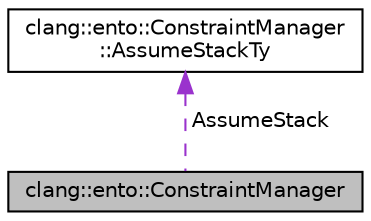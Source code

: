 digraph "clang::ento::ConstraintManager"
{
 // LATEX_PDF_SIZE
  bgcolor="transparent";
  edge [fontname="Helvetica",fontsize="10",labelfontname="Helvetica",labelfontsize="10"];
  node [fontname="Helvetica",fontsize="10",shape=record];
  Node1 [label="clang::ento::ConstraintManager",height=0.2,width=0.4,color="black", fillcolor="grey75", style="filled", fontcolor="black",tooltip=" "];
  Node2 -> Node1 [dir="back",color="darkorchid3",fontsize="10",style="dashed",label=" AssumeStack" ,fontname="Helvetica"];
  Node2 [label="clang::ento::ConstraintManager\l::AssumeStackTy",height=0.2,width=0.4,color="black",URL="$classclang_1_1ento_1_1ConstraintManager_1_1AssumeStackTy.html",tooltip="A helper class to simulate the call stack of nested assume calls."];
}
